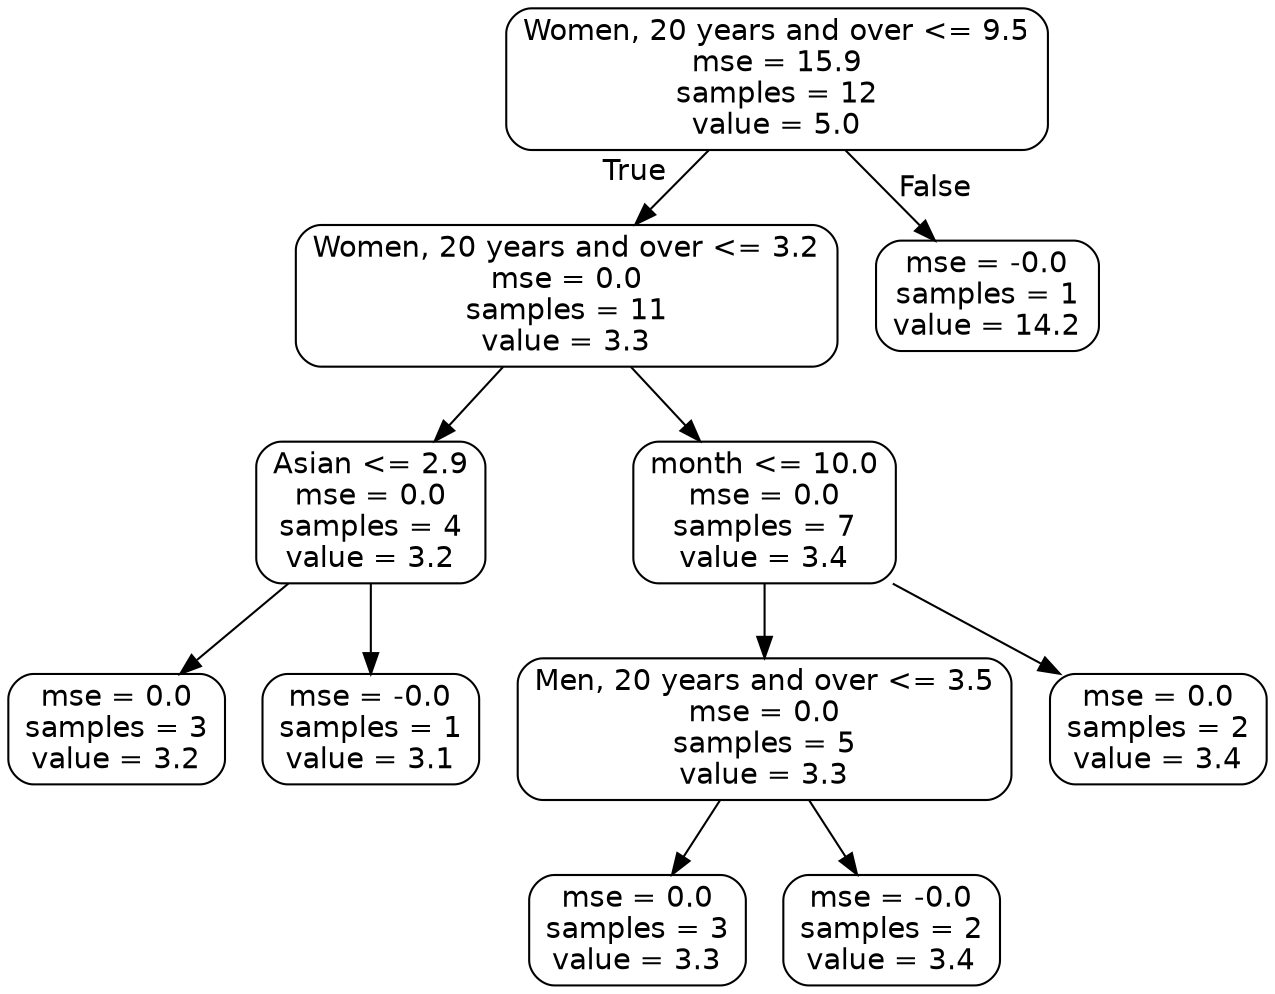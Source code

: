 digraph Tree {
node [shape=box, style="rounded", color="black", fontname=helvetica] ;
edge [fontname=helvetica] ;
0 [label="Women, 20 years and over <= 9.5\nmse = 15.9\nsamples = 12\nvalue = 5.0"] ;
1 [label="Women, 20 years and over <= 3.2\nmse = 0.0\nsamples = 11\nvalue = 3.3"] ;
0 -> 1 [labeldistance=2.5, labelangle=45, headlabel="True"] ;
2 [label="Asian <= 2.9\nmse = 0.0\nsamples = 4\nvalue = 3.2"] ;
1 -> 2 ;
3 [label="mse = 0.0\nsamples = 3\nvalue = 3.2"] ;
2 -> 3 ;
4 [label="mse = -0.0\nsamples = 1\nvalue = 3.1"] ;
2 -> 4 ;
5 [label="month <= 10.0\nmse = 0.0\nsamples = 7\nvalue = 3.4"] ;
1 -> 5 ;
6 [label="Men, 20 years and over <= 3.5\nmse = 0.0\nsamples = 5\nvalue = 3.3"] ;
5 -> 6 ;
7 [label="mse = 0.0\nsamples = 3\nvalue = 3.3"] ;
6 -> 7 ;
8 [label="mse = -0.0\nsamples = 2\nvalue = 3.4"] ;
6 -> 8 ;
9 [label="mse = 0.0\nsamples = 2\nvalue = 3.4"] ;
5 -> 9 ;
10 [label="mse = -0.0\nsamples = 1\nvalue = 14.2"] ;
0 -> 10 [labeldistance=2.5, labelangle=-45, headlabel="False"] ;
}